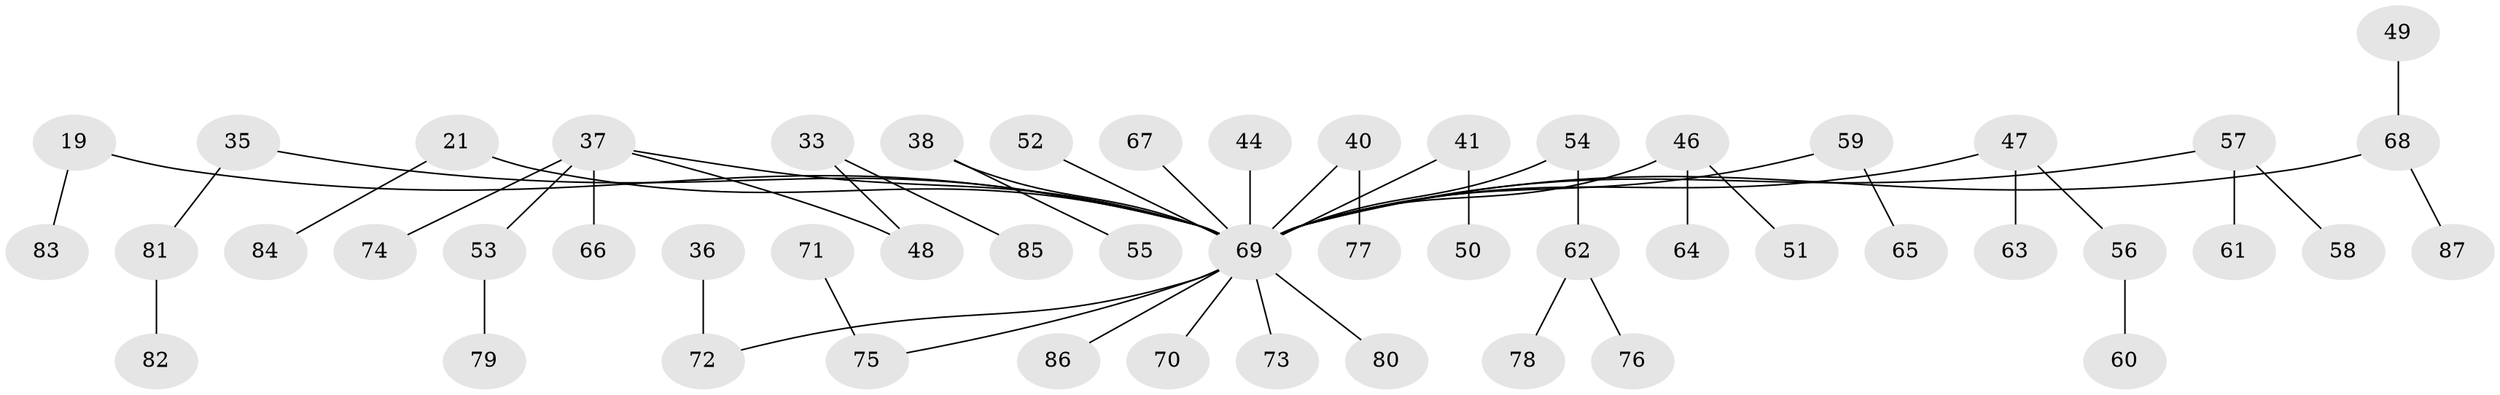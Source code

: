 // original degree distribution, {4: 0.034482758620689655, 2: 0.26436781609195403, 3: 0.19540229885057472, 7: 0.011494252873563218, 5: 0.022988505747126436, 6: 0.011494252873563218, 1: 0.45977011494252873}
// Generated by graph-tools (version 1.1) at 2025/56/03/04/25 21:56:12]
// undirected, 52 vertices, 51 edges
graph export_dot {
graph [start="1"]
  node [color=gray90,style=filled];
  19;
  21;
  33;
  35;
  36;
  37 [super="+10+12"];
  38;
  40;
  41;
  44;
  46 [super="+24"];
  47 [super="+45"];
  48 [super="+16"];
  49;
  50;
  51;
  52;
  53 [super="+28"];
  54;
  55;
  56;
  57 [super="+27+17"];
  58;
  59;
  60;
  61;
  62;
  63;
  64;
  65;
  66;
  67;
  68 [super="+42"];
  69 [super="+5+11+8+3+9+20+22+25+15+23+26+32+39+30"];
  70;
  71;
  72 [super="+34"];
  73;
  74;
  75 [super="+31"];
  76;
  77;
  78;
  79;
  80;
  81;
  82;
  83;
  84;
  85;
  86;
  87;
  19 -- 83;
  19 -- 69;
  21 -- 84;
  21 -- 69;
  33 -- 85;
  33 -- 48;
  35 -- 81;
  35 -- 69;
  36 -- 72;
  37 -- 69;
  37 -- 48;
  37 -- 66;
  37 -- 74;
  37 -- 53;
  38 -- 55;
  38 -- 69;
  40 -- 77;
  40 -- 69;
  41 -- 50;
  41 -- 69;
  44 -- 69;
  46 -- 51;
  46 -- 64;
  46 -- 69;
  47 -- 56;
  47 -- 63;
  47 -- 69;
  49 -- 68;
  52 -- 69;
  53 -- 79;
  54 -- 62;
  54 -- 69;
  56 -- 60;
  57 -- 58;
  57 -- 61;
  57 -- 69;
  59 -- 65;
  59 -- 69;
  62 -- 76;
  62 -- 78;
  67 -- 69;
  68 -- 87;
  68 -- 69;
  69 -- 86;
  69 -- 80;
  69 -- 75;
  69 -- 72;
  69 -- 73;
  69 -- 70;
  71 -- 75;
  81 -- 82;
}
